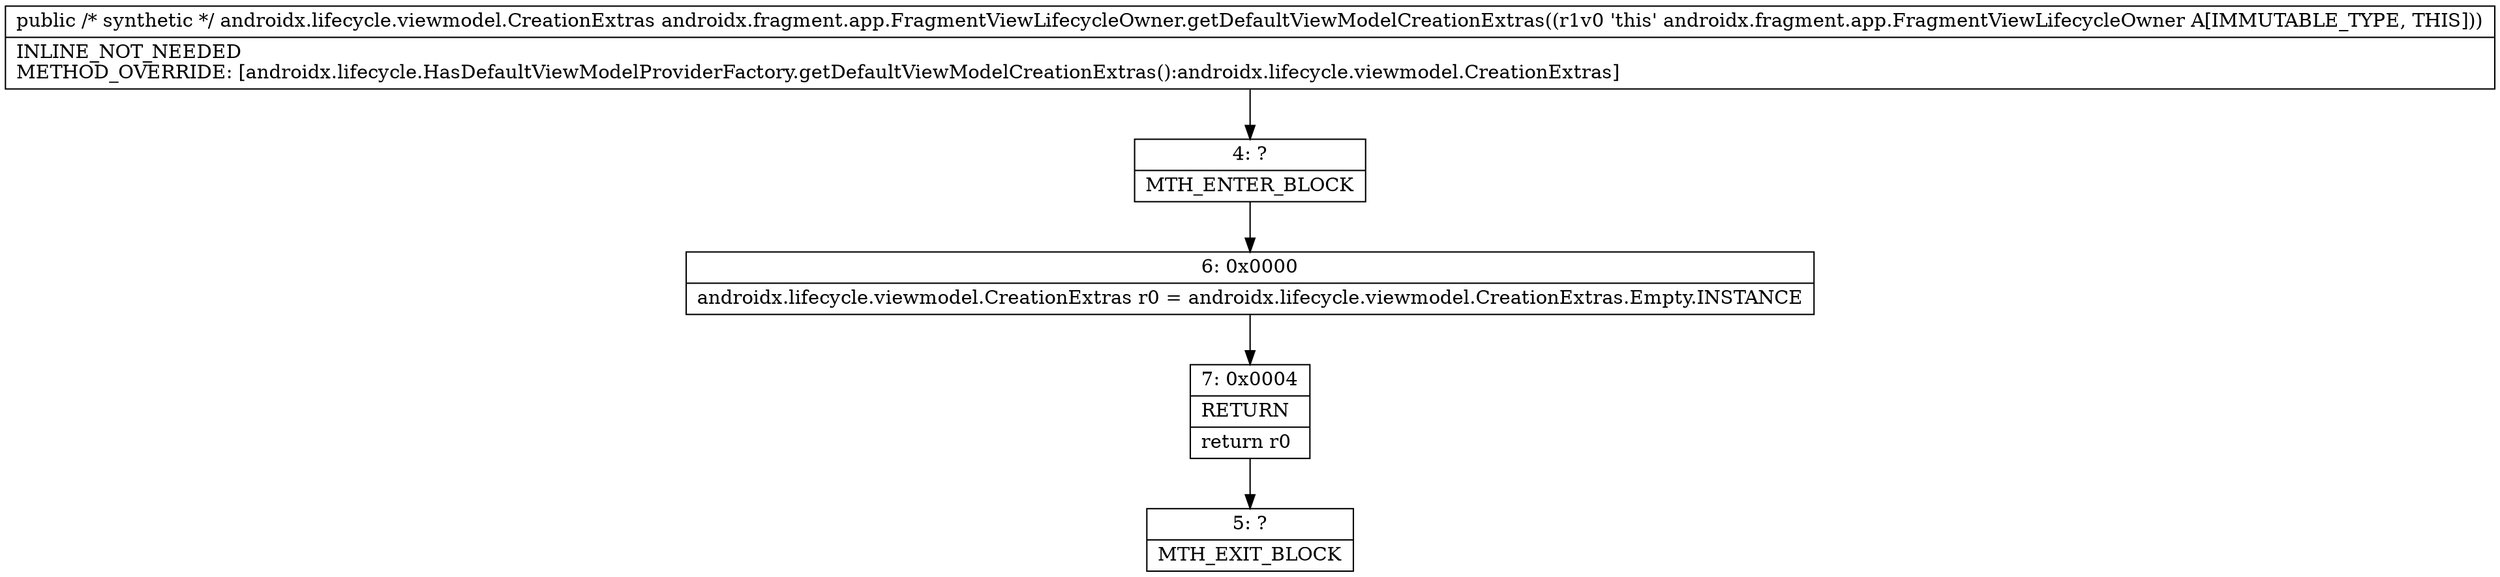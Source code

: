 digraph "CFG forandroidx.fragment.app.FragmentViewLifecycleOwner.getDefaultViewModelCreationExtras()Landroidx\/lifecycle\/viewmodel\/CreationExtras;" {
Node_4 [shape=record,label="{4\:\ ?|MTH_ENTER_BLOCK\l}"];
Node_6 [shape=record,label="{6\:\ 0x0000|androidx.lifecycle.viewmodel.CreationExtras r0 = androidx.lifecycle.viewmodel.CreationExtras.Empty.INSTANCE\l}"];
Node_7 [shape=record,label="{7\:\ 0x0004|RETURN\l|return r0\l}"];
Node_5 [shape=record,label="{5\:\ ?|MTH_EXIT_BLOCK\l}"];
MethodNode[shape=record,label="{public \/* synthetic *\/ androidx.lifecycle.viewmodel.CreationExtras androidx.fragment.app.FragmentViewLifecycleOwner.getDefaultViewModelCreationExtras((r1v0 'this' androidx.fragment.app.FragmentViewLifecycleOwner A[IMMUTABLE_TYPE, THIS]))  | INLINE_NOT_NEEDED\lMETHOD_OVERRIDE: [androidx.lifecycle.HasDefaultViewModelProviderFactory.getDefaultViewModelCreationExtras():androidx.lifecycle.viewmodel.CreationExtras]\l}"];
MethodNode -> Node_4;Node_4 -> Node_6;
Node_6 -> Node_7;
Node_7 -> Node_5;
}

